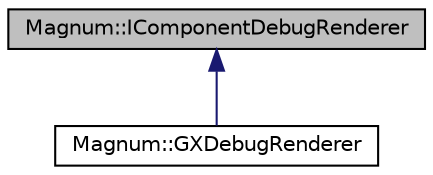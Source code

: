 digraph "Magnum::IComponentDebugRenderer"
{
  edge [fontname="Helvetica",fontsize="10",labelfontname="Helvetica",labelfontsize="10"];
  node [fontname="Helvetica",fontsize="10",shape=record];
  Node1 [label="Magnum::IComponentDebugRenderer",height=0.2,width=0.4,color="black", fillcolor="grey75", style="filled", fontcolor="black"];
  Node1 -> Node2 [dir="back",color="midnightblue",fontsize="10",style="solid",fontname="Helvetica"];
  Node2 [label="Magnum::GXDebugRenderer",height=0.2,width=0.4,color="black", fillcolor="white", style="filled",URL="$class_magnum_1_1_g_x_debug_renderer.html"];
}
